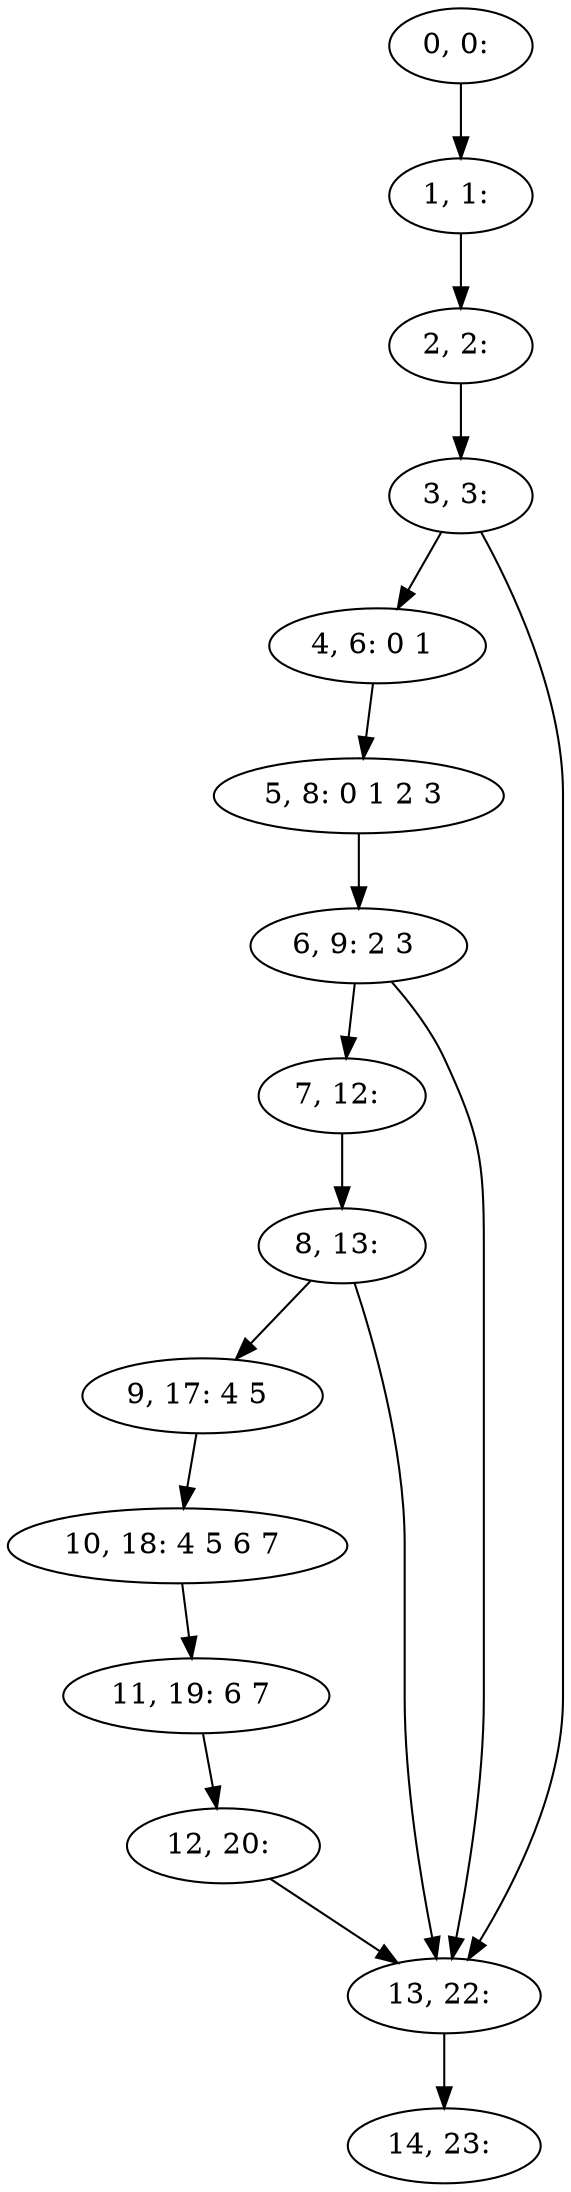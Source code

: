 digraph G {
0[label="0, 0: "];
1[label="1, 1: "];
2[label="2, 2: "];
3[label="3, 3: "];
4[label="4, 6: 0 1 "];
5[label="5, 8: 0 1 2 3 "];
6[label="6, 9: 2 3 "];
7[label="7, 12: "];
8[label="8, 13: "];
9[label="9, 17: 4 5 "];
10[label="10, 18: 4 5 6 7 "];
11[label="11, 19: 6 7 "];
12[label="12, 20: "];
13[label="13, 22: "];
14[label="14, 23: "];
0->1 ;
1->2 ;
2->3 ;
3->4 ;
3->13 ;
4->5 ;
5->6 ;
6->7 ;
6->13 ;
7->8 ;
8->9 ;
8->13 ;
9->10 ;
10->11 ;
11->12 ;
12->13 ;
13->14 ;
}

